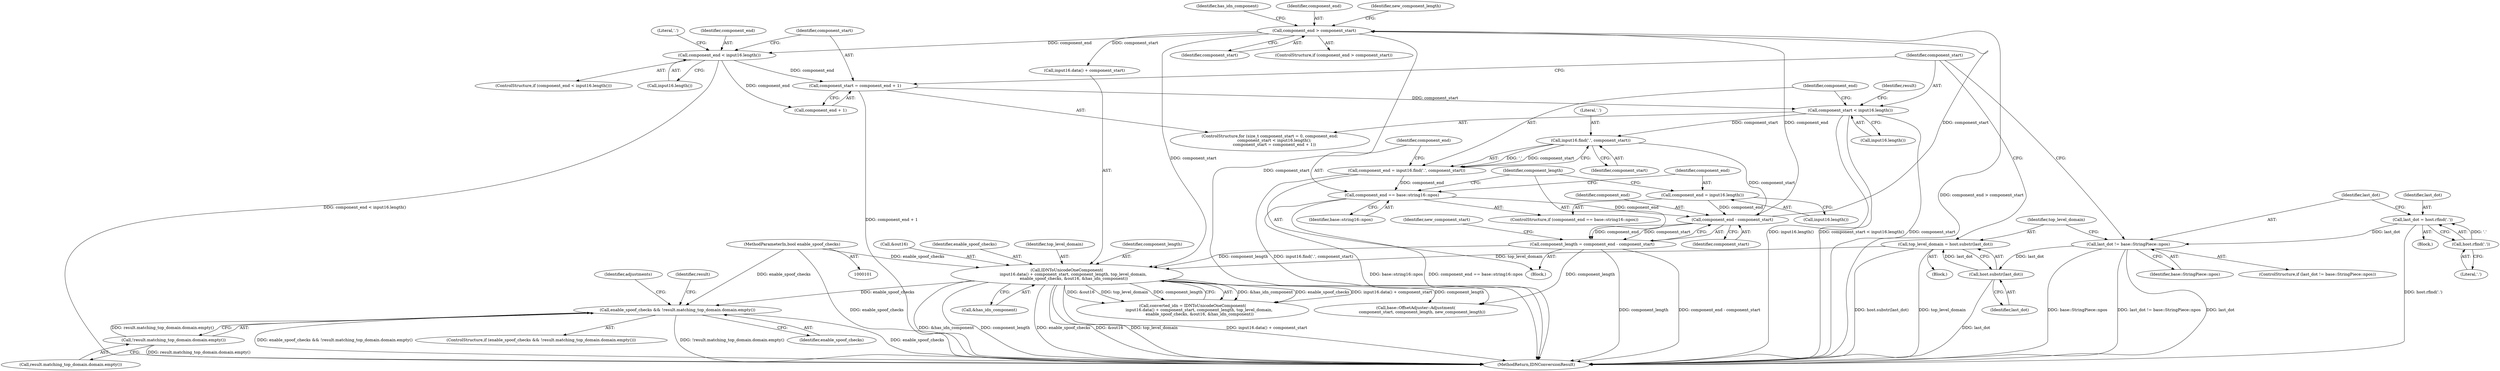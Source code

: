 digraph "0_Chrome_cc0bbcbe7c986094da8e58c37a21fdd179b686b0_2@API" {
"1000240" [label="(Call,enable_spoof_checks && !result.matching_top_domain.domain.empty())"];
"1000185" [label="(Call,IDNToUnicodeOneComponent(\n          input16.data() + component_start, component_length, top_level_domain,\n           enable_spoof_checks, &out16, &has_idn_component))"];
"1000175" [label="(Call,component_end > component_start)"];
"1000163" [label="(Call,component_end - component_start)"];
"1000154" [label="(Call,component_end == base::string16::npos)"];
"1000148" [label="(Call,component_end = input16.find('.', component_start))"];
"1000150" [label="(Call,input16.find('.', component_start))"];
"1000139" [label="(Call,component_start < input16.length())"];
"1000142" [label="(Call,component_start = component_end + 1)"];
"1000218" [label="(Call,component_end < input16.length())"];
"1000157" [label="(Call,component_end = input16.length())"];
"1000161" [label="(Call,component_length = component_end - component_start)"];
"1000127" [label="(Call,top_level_domain = host.substr(last_dot))"];
"1000129" [label="(Call,host.substr(last_dot))"];
"1000123" [label="(Call,last_dot != base::StringPiece::npos)"];
"1000118" [label="(Call,last_dot = host.rfind('.'))"];
"1000120" [label="(Call,host.rfind('.'))"];
"1000104" [label="(MethodParameterIn,bool enable_spoof_checks)"];
"1000242" [label="(Call,!result.matching_top_domain.domain.empty())"];
"1000151" [label="(Literal,'.')"];
"1000122" [label="(ControlStructure,if (last_dot != base::StringPiece::npos))"];
"1000150" [label="(Call,input16.find('.', component_start))"];
"1000155" [label="(Identifier,component_end)"];
"1000175" [label="(Call,component_end > component_start)"];
"1000186" [label="(Call,input16.data() + component_start)"];
"1000154" [label="(Call,component_end == base::string16::npos)"];
"1000141" [label="(Call,input16.length())"];
"1000162" [label="(Identifier,component_length)"];
"1000161" [label="(Call,component_length = component_end - component_start)"];
"1000142" [label="(Call,component_start = component_end + 1)"];
"1000143" [label="(Identifier,component_start)"];
"1000222" [label="(Literal,'.')"];
"1000118" [label="(Call,last_dot = host.rfind('.'))"];
"1000105" [label="(Block,)"];
"1000181" [label="(Identifier,has_idn_component)"];
"1000217" [label="(ControlStructure,if (component_end < input16.length()))"];
"1000176" [label="(Identifier,component_end)"];
"1000128" [label="(Identifier,top_level_domain)"];
"1000119" [label="(Identifier,last_dot)"];
"1000159" [label="(Call,input16.length())"];
"1000191" [label="(Identifier,enable_spoof_checks)"];
"1000133" [label="(ControlStructure,for (size_t component_start = 0, component_end;\n       component_start < input16.length();\n       component_start = component_end + 1))"];
"1000177" [label="(Identifier,component_start)"];
"1000139" [label="(Call,component_start < input16.length())"];
"1000183" [label="(Call,converted_idn = IDNToUnicodeOneComponent(\n          input16.data() + component_start, component_length, top_level_domain,\n           enable_spoof_checks, &out16, &has_idn_component))"];
"1000246" [label="(Identifier,adjustments)"];
"1000254" [label="(Identifier,result)"];
"1000194" [label="(Call,&has_idn_component)"];
"1000140" [label="(Identifier,component_start)"];
"1000153" [label="(ControlStructure,if (component_end == base::string16::npos))"];
"1000144" [label="(Call,component_end + 1)"];
"1000120" [label="(Call,host.rfind('.'))"];
"1000241" [label="(Identifier,enable_spoof_checks)"];
"1000190" [label="(Identifier,top_level_domain)"];
"1000213" [label="(Call,base::OffsetAdjuster::Adjustment(\n          component_start, component_length, new_component_length))"];
"1000130" [label="(Identifier,last_dot)"];
"1000174" [label="(ControlStructure,if (component_end > component_start))"];
"1000203" [label="(Identifier,new_component_length)"];
"1000165" [label="(Identifier,component_start)"];
"1000243" [label="(Call,result.matching_top_domain.domain.empty())"];
"1000185" [label="(Call,IDNToUnicodeOneComponent(\n          input16.data() + component_start, component_length, top_level_domain,\n           enable_spoof_checks, &out16, &has_idn_component))"];
"1000121" [label="(Literal,'.')"];
"1000156" [label="(Identifier,base::string16::npos)"];
"1000157" [label="(Call,component_end = input16.length())"];
"1000125" [label="(Identifier,base::StringPiece::npos)"];
"1000225" [label="(Identifier,result)"];
"1000189" [label="(Identifier,component_length)"];
"1000220" [label="(Call,input16.length())"];
"1000104" [label="(MethodParameterIn,bool enable_spoof_checks)"];
"1000147" [label="(Block,)"];
"1000192" [label="(Call,&out16)"];
"1000239" [label="(ControlStructure,if (enable_spoof_checks && !result.matching_top_domain.domain.empty()))"];
"1000152" [label="(Identifier,component_start)"];
"1000242" [label="(Call,!result.matching_top_domain.domain.empty())"];
"1000126" [label="(Block,)"];
"1000123" [label="(Call,last_dot != base::StringPiece::npos)"];
"1000149" [label="(Identifier,component_end)"];
"1000124" [label="(Identifier,last_dot)"];
"1000158" [label="(Identifier,component_end)"];
"1000240" [label="(Call,enable_spoof_checks && !result.matching_top_domain.domain.empty())"];
"1000127" [label="(Call,top_level_domain = host.substr(last_dot))"];
"1000129" [label="(Call,host.substr(last_dot))"];
"1000168" [label="(Identifier,new_component_start)"];
"1000219" [label="(Identifier,component_end)"];
"1000148" [label="(Call,component_end = input16.find('.', component_start))"];
"1000163" [label="(Call,component_end - component_start)"];
"1000218" [label="(Call,component_end < input16.length())"];
"1000164" [label="(Identifier,component_end)"];
"1000255" [label="(MethodReturn,IDNConversionResult)"];
"1000240" -> "1000239"  [label="AST: "];
"1000240" -> "1000241"  [label="CFG: "];
"1000240" -> "1000242"  [label="CFG: "];
"1000241" -> "1000240"  [label="AST: "];
"1000242" -> "1000240"  [label="AST: "];
"1000246" -> "1000240"  [label="CFG: "];
"1000254" -> "1000240"  [label="CFG: "];
"1000240" -> "1000255"  [label="DDG: enable_spoof_checks && !result.matching_top_domain.domain.empty()"];
"1000240" -> "1000255"  [label="DDG: !result.matching_top_domain.domain.empty()"];
"1000240" -> "1000255"  [label="DDG: enable_spoof_checks"];
"1000185" -> "1000240"  [label="DDG: enable_spoof_checks"];
"1000104" -> "1000240"  [label="DDG: enable_spoof_checks"];
"1000242" -> "1000240"  [label="DDG: result.matching_top_domain.domain.empty()"];
"1000185" -> "1000183"  [label="AST: "];
"1000185" -> "1000194"  [label="CFG: "];
"1000186" -> "1000185"  [label="AST: "];
"1000189" -> "1000185"  [label="AST: "];
"1000190" -> "1000185"  [label="AST: "];
"1000191" -> "1000185"  [label="AST: "];
"1000192" -> "1000185"  [label="AST: "];
"1000194" -> "1000185"  [label="AST: "];
"1000183" -> "1000185"  [label="CFG: "];
"1000185" -> "1000255"  [label="DDG: top_level_domain"];
"1000185" -> "1000255"  [label="DDG: input16.data() + component_start"];
"1000185" -> "1000255"  [label="DDG: &has_idn_component"];
"1000185" -> "1000255"  [label="DDG: component_length"];
"1000185" -> "1000255"  [label="DDG: enable_spoof_checks"];
"1000185" -> "1000255"  [label="DDG: &out16"];
"1000185" -> "1000183"  [label="DDG: &has_idn_component"];
"1000185" -> "1000183"  [label="DDG: enable_spoof_checks"];
"1000185" -> "1000183"  [label="DDG: input16.data() + component_start"];
"1000185" -> "1000183"  [label="DDG: &out16"];
"1000185" -> "1000183"  [label="DDG: top_level_domain"];
"1000185" -> "1000183"  [label="DDG: component_length"];
"1000175" -> "1000185"  [label="DDG: component_start"];
"1000161" -> "1000185"  [label="DDG: component_length"];
"1000127" -> "1000185"  [label="DDG: top_level_domain"];
"1000104" -> "1000185"  [label="DDG: enable_spoof_checks"];
"1000185" -> "1000213"  [label="DDG: component_length"];
"1000175" -> "1000174"  [label="AST: "];
"1000175" -> "1000177"  [label="CFG: "];
"1000176" -> "1000175"  [label="AST: "];
"1000177" -> "1000175"  [label="AST: "];
"1000181" -> "1000175"  [label="CFG: "];
"1000203" -> "1000175"  [label="CFG: "];
"1000175" -> "1000255"  [label="DDG: component_end > component_start"];
"1000163" -> "1000175"  [label="DDG: component_end"];
"1000163" -> "1000175"  [label="DDG: component_start"];
"1000175" -> "1000186"  [label="DDG: component_start"];
"1000175" -> "1000213"  [label="DDG: component_start"];
"1000175" -> "1000218"  [label="DDG: component_end"];
"1000163" -> "1000161"  [label="AST: "];
"1000163" -> "1000165"  [label="CFG: "];
"1000164" -> "1000163"  [label="AST: "];
"1000165" -> "1000163"  [label="AST: "];
"1000161" -> "1000163"  [label="CFG: "];
"1000163" -> "1000161"  [label="DDG: component_end"];
"1000163" -> "1000161"  [label="DDG: component_start"];
"1000154" -> "1000163"  [label="DDG: component_end"];
"1000157" -> "1000163"  [label="DDG: component_end"];
"1000150" -> "1000163"  [label="DDG: component_start"];
"1000154" -> "1000153"  [label="AST: "];
"1000154" -> "1000156"  [label="CFG: "];
"1000155" -> "1000154"  [label="AST: "];
"1000156" -> "1000154"  [label="AST: "];
"1000158" -> "1000154"  [label="CFG: "];
"1000162" -> "1000154"  [label="CFG: "];
"1000154" -> "1000255"  [label="DDG: component_end == base::string16::npos"];
"1000154" -> "1000255"  [label="DDG: base::string16::npos"];
"1000148" -> "1000154"  [label="DDG: component_end"];
"1000148" -> "1000147"  [label="AST: "];
"1000148" -> "1000150"  [label="CFG: "];
"1000149" -> "1000148"  [label="AST: "];
"1000150" -> "1000148"  [label="AST: "];
"1000155" -> "1000148"  [label="CFG: "];
"1000148" -> "1000255"  [label="DDG: input16.find('.', component_start)"];
"1000150" -> "1000148"  [label="DDG: '.'"];
"1000150" -> "1000148"  [label="DDG: component_start"];
"1000150" -> "1000152"  [label="CFG: "];
"1000151" -> "1000150"  [label="AST: "];
"1000152" -> "1000150"  [label="AST: "];
"1000139" -> "1000150"  [label="DDG: component_start"];
"1000139" -> "1000133"  [label="AST: "];
"1000139" -> "1000141"  [label="CFG: "];
"1000140" -> "1000139"  [label="AST: "];
"1000141" -> "1000139"  [label="AST: "];
"1000149" -> "1000139"  [label="CFG: "];
"1000225" -> "1000139"  [label="CFG: "];
"1000139" -> "1000255"  [label="DDG: component_start"];
"1000139" -> "1000255"  [label="DDG: input16.length()"];
"1000139" -> "1000255"  [label="DDG: component_start < input16.length()"];
"1000142" -> "1000139"  [label="DDG: component_start"];
"1000142" -> "1000133"  [label="AST: "];
"1000142" -> "1000144"  [label="CFG: "];
"1000143" -> "1000142"  [label="AST: "];
"1000144" -> "1000142"  [label="AST: "];
"1000140" -> "1000142"  [label="CFG: "];
"1000142" -> "1000255"  [label="DDG: component_end + 1"];
"1000218" -> "1000142"  [label="DDG: component_end"];
"1000218" -> "1000217"  [label="AST: "];
"1000218" -> "1000220"  [label="CFG: "];
"1000219" -> "1000218"  [label="AST: "];
"1000220" -> "1000218"  [label="AST: "];
"1000222" -> "1000218"  [label="CFG: "];
"1000143" -> "1000218"  [label="CFG: "];
"1000218" -> "1000255"  [label="DDG: component_end < input16.length()"];
"1000218" -> "1000144"  [label="DDG: component_end"];
"1000157" -> "1000153"  [label="AST: "];
"1000157" -> "1000159"  [label="CFG: "];
"1000158" -> "1000157"  [label="AST: "];
"1000159" -> "1000157"  [label="AST: "];
"1000162" -> "1000157"  [label="CFG: "];
"1000161" -> "1000147"  [label="AST: "];
"1000162" -> "1000161"  [label="AST: "];
"1000168" -> "1000161"  [label="CFG: "];
"1000161" -> "1000255"  [label="DDG: component_end - component_start"];
"1000161" -> "1000255"  [label="DDG: component_length"];
"1000161" -> "1000213"  [label="DDG: component_length"];
"1000127" -> "1000126"  [label="AST: "];
"1000127" -> "1000129"  [label="CFG: "];
"1000128" -> "1000127"  [label="AST: "];
"1000129" -> "1000127"  [label="AST: "];
"1000140" -> "1000127"  [label="CFG: "];
"1000127" -> "1000255"  [label="DDG: host.substr(last_dot)"];
"1000127" -> "1000255"  [label="DDG: top_level_domain"];
"1000129" -> "1000127"  [label="DDG: last_dot"];
"1000129" -> "1000130"  [label="CFG: "];
"1000130" -> "1000129"  [label="AST: "];
"1000129" -> "1000255"  [label="DDG: last_dot"];
"1000123" -> "1000129"  [label="DDG: last_dot"];
"1000123" -> "1000122"  [label="AST: "];
"1000123" -> "1000125"  [label="CFG: "];
"1000124" -> "1000123"  [label="AST: "];
"1000125" -> "1000123"  [label="AST: "];
"1000128" -> "1000123"  [label="CFG: "];
"1000140" -> "1000123"  [label="CFG: "];
"1000123" -> "1000255"  [label="DDG: base::StringPiece::npos"];
"1000123" -> "1000255"  [label="DDG: last_dot != base::StringPiece::npos"];
"1000123" -> "1000255"  [label="DDG: last_dot"];
"1000118" -> "1000123"  [label="DDG: last_dot"];
"1000118" -> "1000105"  [label="AST: "];
"1000118" -> "1000120"  [label="CFG: "];
"1000119" -> "1000118"  [label="AST: "];
"1000120" -> "1000118"  [label="AST: "];
"1000124" -> "1000118"  [label="CFG: "];
"1000118" -> "1000255"  [label="DDG: host.rfind('.')"];
"1000120" -> "1000118"  [label="DDG: '.'"];
"1000120" -> "1000121"  [label="CFG: "];
"1000121" -> "1000120"  [label="AST: "];
"1000104" -> "1000101"  [label="AST: "];
"1000104" -> "1000255"  [label="DDG: enable_spoof_checks"];
"1000242" -> "1000243"  [label="CFG: "];
"1000243" -> "1000242"  [label="AST: "];
"1000242" -> "1000255"  [label="DDG: result.matching_top_domain.domain.empty()"];
}
